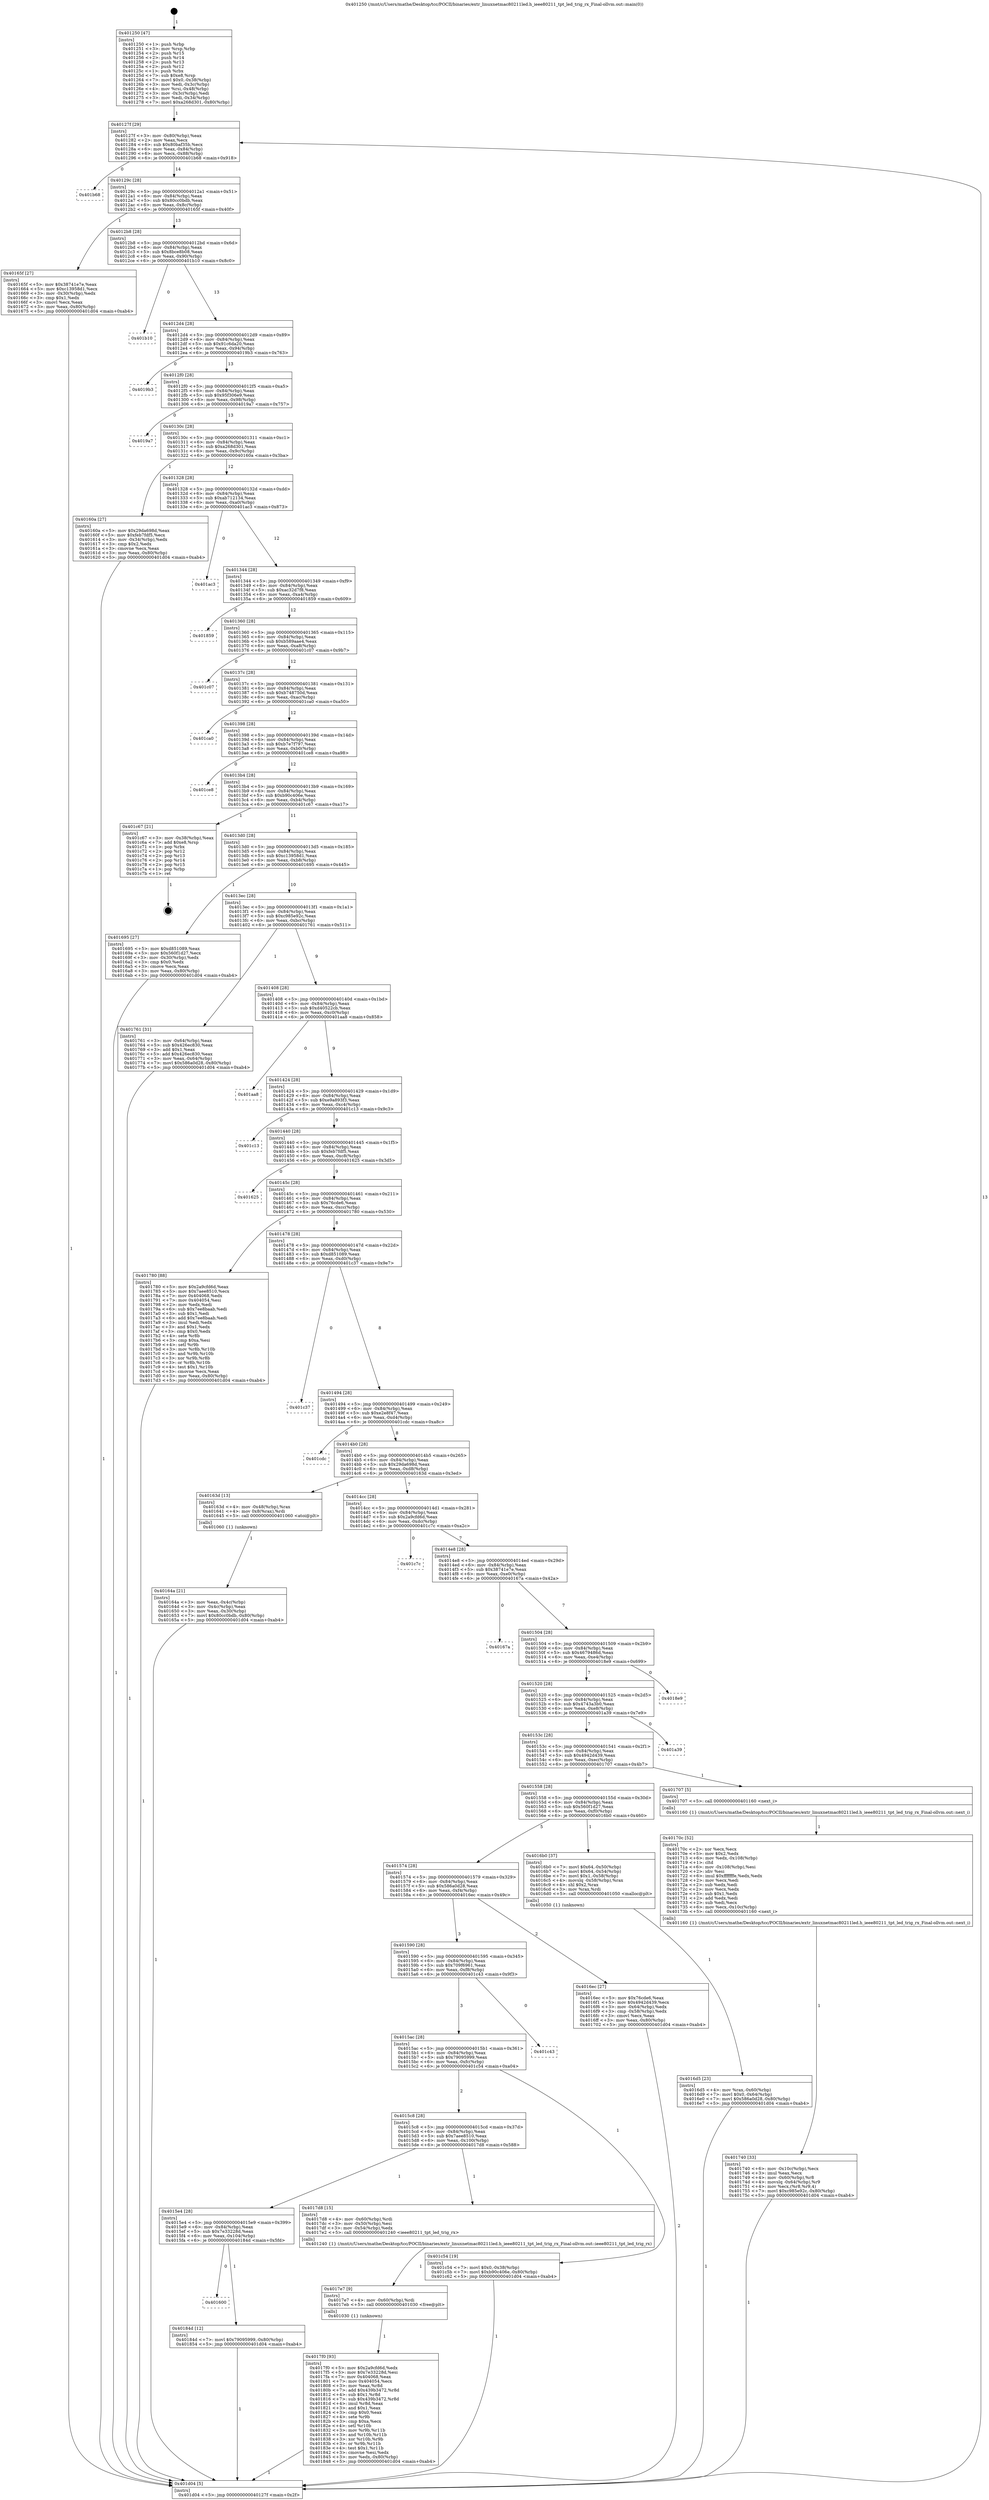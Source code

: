 digraph "0x401250" {
  label = "0x401250 (/mnt/c/Users/mathe/Desktop/tcc/POCII/binaries/extr_linuxnetmac80211led.h_ieee80211_tpt_led_trig_rx_Final-ollvm.out::main(0))"
  labelloc = "t"
  node[shape=record]

  Entry [label="",width=0.3,height=0.3,shape=circle,fillcolor=black,style=filled]
  "0x40127f" [label="{
     0x40127f [29]\l
     | [instrs]\l
     &nbsp;&nbsp;0x40127f \<+3\>: mov -0x80(%rbp),%eax\l
     &nbsp;&nbsp;0x401282 \<+2\>: mov %eax,%ecx\l
     &nbsp;&nbsp;0x401284 \<+6\>: sub $0x80baf35b,%ecx\l
     &nbsp;&nbsp;0x40128a \<+6\>: mov %eax,-0x84(%rbp)\l
     &nbsp;&nbsp;0x401290 \<+6\>: mov %ecx,-0x88(%rbp)\l
     &nbsp;&nbsp;0x401296 \<+6\>: je 0000000000401b68 \<main+0x918\>\l
  }"]
  "0x401b68" [label="{
     0x401b68\l
  }", style=dashed]
  "0x40129c" [label="{
     0x40129c [28]\l
     | [instrs]\l
     &nbsp;&nbsp;0x40129c \<+5\>: jmp 00000000004012a1 \<main+0x51\>\l
     &nbsp;&nbsp;0x4012a1 \<+6\>: mov -0x84(%rbp),%eax\l
     &nbsp;&nbsp;0x4012a7 \<+5\>: sub $0x80cc0bdb,%eax\l
     &nbsp;&nbsp;0x4012ac \<+6\>: mov %eax,-0x8c(%rbp)\l
     &nbsp;&nbsp;0x4012b2 \<+6\>: je 000000000040165f \<main+0x40f\>\l
  }"]
  Exit [label="",width=0.3,height=0.3,shape=circle,fillcolor=black,style=filled,peripheries=2]
  "0x40165f" [label="{
     0x40165f [27]\l
     | [instrs]\l
     &nbsp;&nbsp;0x40165f \<+5\>: mov $0x38741e7e,%eax\l
     &nbsp;&nbsp;0x401664 \<+5\>: mov $0xc13958d1,%ecx\l
     &nbsp;&nbsp;0x401669 \<+3\>: mov -0x30(%rbp),%edx\l
     &nbsp;&nbsp;0x40166c \<+3\>: cmp $0x1,%edx\l
     &nbsp;&nbsp;0x40166f \<+3\>: cmovl %ecx,%eax\l
     &nbsp;&nbsp;0x401672 \<+3\>: mov %eax,-0x80(%rbp)\l
     &nbsp;&nbsp;0x401675 \<+5\>: jmp 0000000000401d04 \<main+0xab4\>\l
  }"]
  "0x4012b8" [label="{
     0x4012b8 [28]\l
     | [instrs]\l
     &nbsp;&nbsp;0x4012b8 \<+5\>: jmp 00000000004012bd \<main+0x6d\>\l
     &nbsp;&nbsp;0x4012bd \<+6\>: mov -0x84(%rbp),%eax\l
     &nbsp;&nbsp;0x4012c3 \<+5\>: sub $0x8bce8b08,%eax\l
     &nbsp;&nbsp;0x4012c8 \<+6\>: mov %eax,-0x90(%rbp)\l
     &nbsp;&nbsp;0x4012ce \<+6\>: je 0000000000401b10 \<main+0x8c0\>\l
  }"]
  "0x401600" [label="{
     0x401600\l
  }", style=dashed]
  "0x401b10" [label="{
     0x401b10\l
  }", style=dashed]
  "0x4012d4" [label="{
     0x4012d4 [28]\l
     | [instrs]\l
     &nbsp;&nbsp;0x4012d4 \<+5\>: jmp 00000000004012d9 \<main+0x89\>\l
     &nbsp;&nbsp;0x4012d9 \<+6\>: mov -0x84(%rbp),%eax\l
     &nbsp;&nbsp;0x4012df \<+5\>: sub $0x91c6da20,%eax\l
     &nbsp;&nbsp;0x4012e4 \<+6\>: mov %eax,-0x94(%rbp)\l
     &nbsp;&nbsp;0x4012ea \<+6\>: je 00000000004019b3 \<main+0x763\>\l
  }"]
  "0x40184d" [label="{
     0x40184d [12]\l
     | [instrs]\l
     &nbsp;&nbsp;0x40184d \<+7\>: movl $0x79095999,-0x80(%rbp)\l
     &nbsp;&nbsp;0x401854 \<+5\>: jmp 0000000000401d04 \<main+0xab4\>\l
  }"]
  "0x4019b3" [label="{
     0x4019b3\l
  }", style=dashed]
  "0x4012f0" [label="{
     0x4012f0 [28]\l
     | [instrs]\l
     &nbsp;&nbsp;0x4012f0 \<+5\>: jmp 00000000004012f5 \<main+0xa5\>\l
     &nbsp;&nbsp;0x4012f5 \<+6\>: mov -0x84(%rbp),%eax\l
     &nbsp;&nbsp;0x4012fb \<+5\>: sub $0x95f306e9,%eax\l
     &nbsp;&nbsp;0x401300 \<+6\>: mov %eax,-0x98(%rbp)\l
     &nbsp;&nbsp;0x401306 \<+6\>: je 00000000004019a7 \<main+0x757\>\l
  }"]
  "0x4017f0" [label="{
     0x4017f0 [93]\l
     | [instrs]\l
     &nbsp;&nbsp;0x4017f0 \<+5\>: mov $0x2a9cfd6d,%edx\l
     &nbsp;&nbsp;0x4017f5 \<+5\>: mov $0x7e33228d,%esi\l
     &nbsp;&nbsp;0x4017fa \<+7\>: mov 0x404068,%eax\l
     &nbsp;&nbsp;0x401801 \<+7\>: mov 0x404054,%ecx\l
     &nbsp;&nbsp;0x401808 \<+3\>: mov %eax,%r8d\l
     &nbsp;&nbsp;0x40180b \<+7\>: add $0x439b3472,%r8d\l
     &nbsp;&nbsp;0x401812 \<+4\>: sub $0x1,%r8d\l
     &nbsp;&nbsp;0x401816 \<+7\>: sub $0x439b3472,%r8d\l
     &nbsp;&nbsp;0x40181d \<+4\>: imul %r8d,%eax\l
     &nbsp;&nbsp;0x401821 \<+3\>: and $0x1,%eax\l
     &nbsp;&nbsp;0x401824 \<+3\>: cmp $0x0,%eax\l
     &nbsp;&nbsp;0x401827 \<+4\>: sete %r9b\l
     &nbsp;&nbsp;0x40182b \<+3\>: cmp $0xa,%ecx\l
     &nbsp;&nbsp;0x40182e \<+4\>: setl %r10b\l
     &nbsp;&nbsp;0x401832 \<+3\>: mov %r9b,%r11b\l
     &nbsp;&nbsp;0x401835 \<+3\>: and %r10b,%r11b\l
     &nbsp;&nbsp;0x401838 \<+3\>: xor %r10b,%r9b\l
     &nbsp;&nbsp;0x40183b \<+3\>: or %r9b,%r11b\l
     &nbsp;&nbsp;0x40183e \<+4\>: test $0x1,%r11b\l
     &nbsp;&nbsp;0x401842 \<+3\>: cmovne %esi,%edx\l
     &nbsp;&nbsp;0x401845 \<+3\>: mov %edx,-0x80(%rbp)\l
     &nbsp;&nbsp;0x401848 \<+5\>: jmp 0000000000401d04 \<main+0xab4\>\l
  }"]
  "0x4019a7" [label="{
     0x4019a7\l
  }", style=dashed]
  "0x40130c" [label="{
     0x40130c [28]\l
     | [instrs]\l
     &nbsp;&nbsp;0x40130c \<+5\>: jmp 0000000000401311 \<main+0xc1\>\l
     &nbsp;&nbsp;0x401311 \<+6\>: mov -0x84(%rbp),%eax\l
     &nbsp;&nbsp;0x401317 \<+5\>: sub $0xa268d301,%eax\l
     &nbsp;&nbsp;0x40131c \<+6\>: mov %eax,-0x9c(%rbp)\l
     &nbsp;&nbsp;0x401322 \<+6\>: je 000000000040160a \<main+0x3ba\>\l
  }"]
  "0x4017e7" [label="{
     0x4017e7 [9]\l
     | [instrs]\l
     &nbsp;&nbsp;0x4017e7 \<+4\>: mov -0x60(%rbp),%rdi\l
     &nbsp;&nbsp;0x4017eb \<+5\>: call 0000000000401030 \<free@plt\>\l
     | [calls]\l
     &nbsp;&nbsp;0x401030 \{1\} (unknown)\l
  }"]
  "0x40160a" [label="{
     0x40160a [27]\l
     | [instrs]\l
     &nbsp;&nbsp;0x40160a \<+5\>: mov $0x29da698d,%eax\l
     &nbsp;&nbsp;0x40160f \<+5\>: mov $0xfeb7fdf5,%ecx\l
     &nbsp;&nbsp;0x401614 \<+3\>: mov -0x34(%rbp),%edx\l
     &nbsp;&nbsp;0x401617 \<+3\>: cmp $0x2,%edx\l
     &nbsp;&nbsp;0x40161a \<+3\>: cmovne %ecx,%eax\l
     &nbsp;&nbsp;0x40161d \<+3\>: mov %eax,-0x80(%rbp)\l
     &nbsp;&nbsp;0x401620 \<+5\>: jmp 0000000000401d04 \<main+0xab4\>\l
  }"]
  "0x401328" [label="{
     0x401328 [28]\l
     | [instrs]\l
     &nbsp;&nbsp;0x401328 \<+5\>: jmp 000000000040132d \<main+0xdd\>\l
     &nbsp;&nbsp;0x40132d \<+6\>: mov -0x84(%rbp),%eax\l
     &nbsp;&nbsp;0x401333 \<+5\>: sub $0xab712134,%eax\l
     &nbsp;&nbsp;0x401338 \<+6\>: mov %eax,-0xa0(%rbp)\l
     &nbsp;&nbsp;0x40133e \<+6\>: je 0000000000401ac3 \<main+0x873\>\l
  }"]
  "0x401d04" [label="{
     0x401d04 [5]\l
     | [instrs]\l
     &nbsp;&nbsp;0x401d04 \<+5\>: jmp 000000000040127f \<main+0x2f\>\l
  }"]
  "0x401250" [label="{
     0x401250 [47]\l
     | [instrs]\l
     &nbsp;&nbsp;0x401250 \<+1\>: push %rbp\l
     &nbsp;&nbsp;0x401251 \<+3\>: mov %rsp,%rbp\l
     &nbsp;&nbsp;0x401254 \<+2\>: push %r15\l
     &nbsp;&nbsp;0x401256 \<+2\>: push %r14\l
     &nbsp;&nbsp;0x401258 \<+2\>: push %r13\l
     &nbsp;&nbsp;0x40125a \<+2\>: push %r12\l
     &nbsp;&nbsp;0x40125c \<+1\>: push %rbx\l
     &nbsp;&nbsp;0x40125d \<+7\>: sub $0xe8,%rsp\l
     &nbsp;&nbsp;0x401264 \<+7\>: movl $0x0,-0x38(%rbp)\l
     &nbsp;&nbsp;0x40126b \<+3\>: mov %edi,-0x3c(%rbp)\l
     &nbsp;&nbsp;0x40126e \<+4\>: mov %rsi,-0x48(%rbp)\l
     &nbsp;&nbsp;0x401272 \<+3\>: mov -0x3c(%rbp),%edi\l
     &nbsp;&nbsp;0x401275 \<+3\>: mov %edi,-0x34(%rbp)\l
     &nbsp;&nbsp;0x401278 \<+7\>: movl $0xa268d301,-0x80(%rbp)\l
  }"]
  "0x4015e4" [label="{
     0x4015e4 [28]\l
     | [instrs]\l
     &nbsp;&nbsp;0x4015e4 \<+5\>: jmp 00000000004015e9 \<main+0x399\>\l
     &nbsp;&nbsp;0x4015e9 \<+6\>: mov -0x84(%rbp),%eax\l
     &nbsp;&nbsp;0x4015ef \<+5\>: sub $0x7e33228d,%eax\l
     &nbsp;&nbsp;0x4015f4 \<+6\>: mov %eax,-0x104(%rbp)\l
     &nbsp;&nbsp;0x4015fa \<+6\>: je 000000000040184d \<main+0x5fd\>\l
  }"]
  "0x401ac3" [label="{
     0x401ac3\l
  }", style=dashed]
  "0x401344" [label="{
     0x401344 [28]\l
     | [instrs]\l
     &nbsp;&nbsp;0x401344 \<+5\>: jmp 0000000000401349 \<main+0xf9\>\l
     &nbsp;&nbsp;0x401349 \<+6\>: mov -0x84(%rbp),%eax\l
     &nbsp;&nbsp;0x40134f \<+5\>: sub $0xac32d7f8,%eax\l
     &nbsp;&nbsp;0x401354 \<+6\>: mov %eax,-0xa4(%rbp)\l
     &nbsp;&nbsp;0x40135a \<+6\>: je 0000000000401859 \<main+0x609\>\l
  }"]
  "0x4017d8" [label="{
     0x4017d8 [15]\l
     | [instrs]\l
     &nbsp;&nbsp;0x4017d8 \<+4\>: mov -0x60(%rbp),%rdi\l
     &nbsp;&nbsp;0x4017dc \<+3\>: mov -0x50(%rbp),%esi\l
     &nbsp;&nbsp;0x4017df \<+3\>: mov -0x54(%rbp),%edx\l
     &nbsp;&nbsp;0x4017e2 \<+5\>: call 0000000000401240 \<ieee80211_tpt_led_trig_rx\>\l
     | [calls]\l
     &nbsp;&nbsp;0x401240 \{1\} (/mnt/c/Users/mathe/Desktop/tcc/POCII/binaries/extr_linuxnetmac80211led.h_ieee80211_tpt_led_trig_rx_Final-ollvm.out::ieee80211_tpt_led_trig_rx)\l
  }"]
  "0x401859" [label="{
     0x401859\l
  }", style=dashed]
  "0x401360" [label="{
     0x401360 [28]\l
     | [instrs]\l
     &nbsp;&nbsp;0x401360 \<+5\>: jmp 0000000000401365 \<main+0x115\>\l
     &nbsp;&nbsp;0x401365 \<+6\>: mov -0x84(%rbp),%eax\l
     &nbsp;&nbsp;0x40136b \<+5\>: sub $0xb589aae4,%eax\l
     &nbsp;&nbsp;0x401370 \<+6\>: mov %eax,-0xa8(%rbp)\l
     &nbsp;&nbsp;0x401376 \<+6\>: je 0000000000401c07 \<main+0x9b7\>\l
  }"]
  "0x4015c8" [label="{
     0x4015c8 [28]\l
     | [instrs]\l
     &nbsp;&nbsp;0x4015c8 \<+5\>: jmp 00000000004015cd \<main+0x37d\>\l
     &nbsp;&nbsp;0x4015cd \<+6\>: mov -0x84(%rbp),%eax\l
     &nbsp;&nbsp;0x4015d3 \<+5\>: sub $0x7aee8510,%eax\l
     &nbsp;&nbsp;0x4015d8 \<+6\>: mov %eax,-0x100(%rbp)\l
     &nbsp;&nbsp;0x4015de \<+6\>: je 00000000004017d8 \<main+0x588\>\l
  }"]
  "0x401c07" [label="{
     0x401c07\l
  }", style=dashed]
  "0x40137c" [label="{
     0x40137c [28]\l
     | [instrs]\l
     &nbsp;&nbsp;0x40137c \<+5\>: jmp 0000000000401381 \<main+0x131\>\l
     &nbsp;&nbsp;0x401381 \<+6\>: mov -0x84(%rbp),%eax\l
     &nbsp;&nbsp;0x401387 \<+5\>: sub $0xb748750d,%eax\l
     &nbsp;&nbsp;0x40138c \<+6\>: mov %eax,-0xac(%rbp)\l
     &nbsp;&nbsp;0x401392 \<+6\>: je 0000000000401ca0 \<main+0xa50\>\l
  }"]
  "0x401c54" [label="{
     0x401c54 [19]\l
     | [instrs]\l
     &nbsp;&nbsp;0x401c54 \<+7\>: movl $0x0,-0x38(%rbp)\l
     &nbsp;&nbsp;0x401c5b \<+7\>: movl $0xb90c406e,-0x80(%rbp)\l
     &nbsp;&nbsp;0x401c62 \<+5\>: jmp 0000000000401d04 \<main+0xab4\>\l
  }"]
  "0x401ca0" [label="{
     0x401ca0\l
  }", style=dashed]
  "0x401398" [label="{
     0x401398 [28]\l
     | [instrs]\l
     &nbsp;&nbsp;0x401398 \<+5\>: jmp 000000000040139d \<main+0x14d\>\l
     &nbsp;&nbsp;0x40139d \<+6\>: mov -0x84(%rbp),%eax\l
     &nbsp;&nbsp;0x4013a3 \<+5\>: sub $0xb7e7f797,%eax\l
     &nbsp;&nbsp;0x4013a8 \<+6\>: mov %eax,-0xb0(%rbp)\l
     &nbsp;&nbsp;0x4013ae \<+6\>: je 0000000000401ce8 \<main+0xa98\>\l
  }"]
  "0x4015ac" [label="{
     0x4015ac [28]\l
     | [instrs]\l
     &nbsp;&nbsp;0x4015ac \<+5\>: jmp 00000000004015b1 \<main+0x361\>\l
     &nbsp;&nbsp;0x4015b1 \<+6\>: mov -0x84(%rbp),%eax\l
     &nbsp;&nbsp;0x4015b7 \<+5\>: sub $0x79095999,%eax\l
     &nbsp;&nbsp;0x4015bc \<+6\>: mov %eax,-0xfc(%rbp)\l
     &nbsp;&nbsp;0x4015c2 \<+6\>: je 0000000000401c54 \<main+0xa04\>\l
  }"]
  "0x401ce8" [label="{
     0x401ce8\l
  }", style=dashed]
  "0x4013b4" [label="{
     0x4013b4 [28]\l
     | [instrs]\l
     &nbsp;&nbsp;0x4013b4 \<+5\>: jmp 00000000004013b9 \<main+0x169\>\l
     &nbsp;&nbsp;0x4013b9 \<+6\>: mov -0x84(%rbp),%eax\l
     &nbsp;&nbsp;0x4013bf \<+5\>: sub $0xb90c406e,%eax\l
     &nbsp;&nbsp;0x4013c4 \<+6\>: mov %eax,-0xb4(%rbp)\l
     &nbsp;&nbsp;0x4013ca \<+6\>: je 0000000000401c67 \<main+0xa17\>\l
  }"]
  "0x401c43" [label="{
     0x401c43\l
  }", style=dashed]
  "0x401c67" [label="{
     0x401c67 [21]\l
     | [instrs]\l
     &nbsp;&nbsp;0x401c67 \<+3\>: mov -0x38(%rbp),%eax\l
     &nbsp;&nbsp;0x401c6a \<+7\>: add $0xe8,%rsp\l
     &nbsp;&nbsp;0x401c71 \<+1\>: pop %rbx\l
     &nbsp;&nbsp;0x401c72 \<+2\>: pop %r12\l
     &nbsp;&nbsp;0x401c74 \<+2\>: pop %r13\l
     &nbsp;&nbsp;0x401c76 \<+2\>: pop %r14\l
     &nbsp;&nbsp;0x401c78 \<+2\>: pop %r15\l
     &nbsp;&nbsp;0x401c7a \<+1\>: pop %rbp\l
     &nbsp;&nbsp;0x401c7b \<+1\>: ret\l
  }"]
  "0x4013d0" [label="{
     0x4013d0 [28]\l
     | [instrs]\l
     &nbsp;&nbsp;0x4013d0 \<+5\>: jmp 00000000004013d5 \<main+0x185\>\l
     &nbsp;&nbsp;0x4013d5 \<+6\>: mov -0x84(%rbp),%eax\l
     &nbsp;&nbsp;0x4013db \<+5\>: sub $0xc13958d1,%eax\l
     &nbsp;&nbsp;0x4013e0 \<+6\>: mov %eax,-0xb8(%rbp)\l
     &nbsp;&nbsp;0x4013e6 \<+6\>: je 0000000000401695 \<main+0x445\>\l
  }"]
  "0x401740" [label="{
     0x401740 [33]\l
     | [instrs]\l
     &nbsp;&nbsp;0x401740 \<+6\>: mov -0x10c(%rbp),%ecx\l
     &nbsp;&nbsp;0x401746 \<+3\>: imul %eax,%ecx\l
     &nbsp;&nbsp;0x401749 \<+4\>: mov -0x60(%rbp),%r8\l
     &nbsp;&nbsp;0x40174d \<+4\>: movslq -0x64(%rbp),%r9\l
     &nbsp;&nbsp;0x401751 \<+4\>: mov %ecx,(%r8,%r9,4)\l
     &nbsp;&nbsp;0x401755 \<+7\>: movl $0xc985e92c,-0x80(%rbp)\l
     &nbsp;&nbsp;0x40175c \<+5\>: jmp 0000000000401d04 \<main+0xab4\>\l
  }"]
  "0x401695" [label="{
     0x401695 [27]\l
     | [instrs]\l
     &nbsp;&nbsp;0x401695 \<+5\>: mov $0xd851089,%eax\l
     &nbsp;&nbsp;0x40169a \<+5\>: mov $0x560f1d27,%ecx\l
     &nbsp;&nbsp;0x40169f \<+3\>: mov -0x30(%rbp),%edx\l
     &nbsp;&nbsp;0x4016a2 \<+3\>: cmp $0x0,%edx\l
     &nbsp;&nbsp;0x4016a5 \<+3\>: cmove %ecx,%eax\l
     &nbsp;&nbsp;0x4016a8 \<+3\>: mov %eax,-0x80(%rbp)\l
     &nbsp;&nbsp;0x4016ab \<+5\>: jmp 0000000000401d04 \<main+0xab4\>\l
  }"]
  "0x4013ec" [label="{
     0x4013ec [28]\l
     | [instrs]\l
     &nbsp;&nbsp;0x4013ec \<+5\>: jmp 00000000004013f1 \<main+0x1a1\>\l
     &nbsp;&nbsp;0x4013f1 \<+6\>: mov -0x84(%rbp),%eax\l
     &nbsp;&nbsp;0x4013f7 \<+5\>: sub $0xc985e92c,%eax\l
     &nbsp;&nbsp;0x4013fc \<+6\>: mov %eax,-0xbc(%rbp)\l
     &nbsp;&nbsp;0x401402 \<+6\>: je 0000000000401761 \<main+0x511\>\l
  }"]
  "0x40170c" [label="{
     0x40170c [52]\l
     | [instrs]\l
     &nbsp;&nbsp;0x40170c \<+2\>: xor %ecx,%ecx\l
     &nbsp;&nbsp;0x40170e \<+5\>: mov $0x2,%edx\l
     &nbsp;&nbsp;0x401713 \<+6\>: mov %edx,-0x108(%rbp)\l
     &nbsp;&nbsp;0x401719 \<+1\>: cltd\l
     &nbsp;&nbsp;0x40171a \<+6\>: mov -0x108(%rbp),%esi\l
     &nbsp;&nbsp;0x401720 \<+2\>: idiv %esi\l
     &nbsp;&nbsp;0x401722 \<+6\>: imul $0xfffffffe,%edx,%edx\l
     &nbsp;&nbsp;0x401728 \<+2\>: mov %ecx,%edi\l
     &nbsp;&nbsp;0x40172a \<+2\>: sub %edx,%edi\l
     &nbsp;&nbsp;0x40172c \<+2\>: mov %ecx,%edx\l
     &nbsp;&nbsp;0x40172e \<+3\>: sub $0x1,%edx\l
     &nbsp;&nbsp;0x401731 \<+2\>: add %edx,%edi\l
     &nbsp;&nbsp;0x401733 \<+2\>: sub %edi,%ecx\l
     &nbsp;&nbsp;0x401735 \<+6\>: mov %ecx,-0x10c(%rbp)\l
     &nbsp;&nbsp;0x40173b \<+5\>: call 0000000000401160 \<next_i\>\l
     | [calls]\l
     &nbsp;&nbsp;0x401160 \{1\} (/mnt/c/Users/mathe/Desktop/tcc/POCII/binaries/extr_linuxnetmac80211led.h_ieee80211_tpt_led_trig_rx_Final-ollvm.out::next_i)\l
  }"]
  "0x401761" [label="{
     0x401761 [31]\l
     | [instrs]\l
     &nbsp;&nbsp;0x401761 \<+3\>: mov -0x64(%rbp),%eax\l
     &nbsp;&nbsp;0x401764 \<+5\>: sub $0x426ec830,%eax\l
     &nbsp;&nbsp;0x401769 \<+3\>: add $0x1,%eax\l
     &nbsp;&nbsp;0x40176c \<+5\>: add $0x426ec830,%eax\l
     &nbsp;&nbsp;0x401771 \<+3\>: mov %eax,-0x64(%rbp)\l
     &nbsp;&nbsp;0x401774 \<+7\>: movl $0x586a0d28,-0x80(%rbp)\l
     &nbsp;&nbsp;0x40177b \<+5\>: jmp 0000000000401d04 \<main+0xab4\>\l
  }"]
  "0x401408" [label="{
     0x401408 [28]\l
     | [instrs]\l
     &nbsp;&nbsp;0x401408 \<+5\>: jmp 000000000040140d \<main+0x1bd\>\l
     &nbsp;&nbsp;0x40140d \<+6\>: mov -0x84(%rbp),%eax\l
     &nbsp;&nbsp;0x401413 \<+5\>: sub $0xd40522cb,%eax\l
     &nbsp;&nbsp;0x401418 \<+6\>: mov %eax,-0xc0(%rbp)\l
     &nbsp;&nbsp;0x40141e \<+6\>: je 0000000000401aa8 \<main+0x858\>\l
  }"]
  "0x401590" [label="{
     0x401590 [28]\l
     | [instrs]\l
     &nbsp;&nbsp;0x401590 \<+5\>: jmp 0000000000401595 \<main+0x345\>\l
     &nbsp;&nbsp;0x401595 \<+6\>: mov -0x84(%rbp),%eax\l
     &nbsp;&nbsp;0x40159b \<+5\>: sub $0x709f6961,%eax\l
     &nbsp;&nbsp;0x4015a0 \<+6\>: mov %eax,-0xf8(%rbp)\l
     &nbsp;&nbsp;0x4015a6 \<+6\>: je 0000000000401c43 \<main+0x9f3\>\l
  }"]
  "0x401aa8" [label="{
     0x401aa8\l
  }", style=dashed]
  "0x401424" [label="{
     0x401424 [28]\l
     | [instrs]\l
     &nbsp;&nbsp;0x401424 \<+5\>: jmp 0000000000401429 \<main+0x1d9\>\l
     &nbsp;&nbsp;0x401429 \<+6\>: mov -0x84(%rbp),%eax\l
     &nbsp;&nbsp;0x40142f \<+5\>: sub $0xe9a893f3,%eax\l
     &nbsp;&nbsp;0x401434 \<+6\>: mov %eax,-0xc4(%rbp)\l
     &nbsp;&nbsp;0x40143a \<+6\>: je 0000000000401c13 \<main+0x9c3\>\l
  }"]
  "0x4016ec" [label="{
     0x4016ec [27]\l
     | [instrs]\l
     &nbsp;&nbsp;0x4016ec \<+5\>: mov $0x76cde6,%eax\l
     &nbsp;&nbsp;0x4016f1 \<+5\>: mov $0x4942d439,%ecx\l
     &nbsp;&nbsp;0x4016f6 \<+3\>: mov -0x64(%rbp),%edx\l
     &nbsp;&nbsp;0x4016f9 \<+3\>: cmp -0x58(%rbp),%edx\l
     &nbsp;&nbsp;0x4016fc \<+3\>: cmovl %ecx,%eax\l
     &nbsp;&nbsp;0x4016ff \<+3\>: mov %eax,-0x80(%rbp)\l
     &nbsp;&nbsp;0x401702 \<+5\>: jmp 0000000000401d04 \<main+0xab4\>\l
  }"]
  "0x401c13" [label="{
     0x401c13\l
  }", style=dashed]
  "0x401440" [label="{
     0x401440 [28]\l
     | [instrs]\l
     &nbsp;&nbsp;0x401440 \<+5\>: jmp 0000000000401445 \<main+0x1f5\>\l
     &nbsp;&nbsp;0x401445 \<+6\>: mov -0x84(%rbp),%eax\l
     &nbsp;&nbsp;0x40144b \<+5\>: sub $0xfeb7fdf5,%eax\l
     &nbsp;&nbsp;0x401450 \<+6\>: mov %eax,-0xc8(%rbp)\l
     &nbsp;&nbsp;0x401456 \<+6\>: je 0000000000401625 \<main+0x3d5\>\l
  }"]
  "0x4016d5" [label="{
     0x4016d5 [23]\l
     | [instrs]\l
     &nbsp;&nbsp;0x4016d5 \<+4\>: mov %rax,-0x60(%rbp)\l
     &nbsp;&nbsp;0x4016d9 \<+7\>: movl $0x0,-0x64(%rbp)\l
     &nbsp;&nbsp;0x4016e0 \<+7\>: movl $0x586a0d28,-0x80(%rbp)\l
     &nbsp;&nbsp;0x4016e7 \<+5\>: jmp 0000000000401d04 \<main+0xab4\>\l
  }"]
  "0x401625" [label="{
     0x401625\l
  }", style=dashed]
  "0x40145c" [label="{
     0x40145c [28]\l
     | [instrs]\l
     &nbsp;&nbsp;0x40145c \<+5\>: jmp 0000000000401461 \<main+0x211\>\l
     &nbsp;&nbsp;0x401461 \<+6\>: mov -0x84(%rbp),%eax\l
     &nbsp;&nbsp;0x401467 \<+5\>: sub $0x76cde6,%eax\l
     &nbsp;&nbsp;0x40146c \<+6\>: mov %eax,-0xcc(%rbp)\l
     &nbsp;&nbsp;0x401472 \<+6\>: je 0000000000401780 \<main+0x530\>\l
  }"]
  "0x401574" [label="{
     0x401574 [28]\l
     | [instrs]\l
     &nbsp;&nbsp;0x401574 \<+5\>: jmp 0000000000401579 \<main+0x329\>\l
     &nbsp;&nbsp;0x401579 \<+6\>: mov -0x84(%rbp),%eax\l
     &nbsp;&nbsp;0x40157f \<+5\>: sub $0x586a0d28,%eax\l
     &nbsp;&nbsp;0x401584 \<+6\>: mov %eax,-0xf4(%rbp)\l
     &nbsp;&nbsp;0x40158a \<+6\>: je 00000000004016ec \<main+0x49c\>\l
  }"]
  "0x401780" [label="{
     0x401780 [88]\l
     | [instrs]\l
     &nbsp;&nbsp;0x401780 \<+5\>: mov $0x2a9cfd6d,%eax\l
     &nbsp;&nbsp;0x401785 \<+5\>: mov $0x7aee8510,%ecx\l
     &nbsp;&nbsp;0x40178a \<+7\>: mov 0x404068,%edx\l
     &nbsp;&nbsp;0x401791 \<+7\>: mov 0x404054,%esi\l
     &nbsp;&nbsp;0x401798 \<+2\>: mov %edx,%edi\l
     &nbsp;&nbsp;0x40179a \<+6\>: sub $0x7ee8baab,%edi\l
     &nbsp;&nbsp;0x4017a0 \<+3\>: sub $0x1,%edi\l
     &nbsp;&nbsp;0x4017a3 \<+6\>: add $0x7ee8baab,%edi\l
     &nbsp;&nbsp;0x4017a9 \<+3\>: imul %edi,%edx\l
     &nbsp;&nbsp;0x4017ac \<+3\>: and $0x1,%edx\l
     &nbsp;&nbsp;0x4017af \<+3\>: cmp $0x0,%edx\l
     &nbsp;&nbsp;0x4017b2 \<+4\>: sete %r8b\l
     &nbsp;&nbsp;0x4017b6 \<+3\>: cmp $0xa,%esi\l
     &nbsp;&nbsp;0x4017b9 \<+4\>: setl %r9b\l
     &nbsp;&nbsp;0x4017bd \<+3\>: mov %r8b,%r10b\l
     &nbsp;&nbsp;0x4017c0 \<+3\>: and %r9b,%r10b\l
     &nbsp;&nbsp;0x4017c3 \<+3\>: xor %r9b,%r8b\l
     &nbsp;&nbsp;0x4017c6 \<+3\>: or %r8b,%r10b\l
     &nbsp;&nbsp;0x4017c9 \<+4\>: test $0x1,%r10b\l
     &nbsp;&nbsp;0x4017cd \<+3\>: cmovne %ecx,%eax\l
     &nbsp;&nbsp;0x4017d0 \<+3\>: mov %eax,-0x80(%rbp)\l
     &nbsp;&nbsp;0x4017d3 \<+5\>: jmp 0000000000401d04 \<main+0xab4\>\l
  }"]
  "0x401478" [label="{
     0x401478 [28]\l
     | [instrs]\l
     &nbsp;&nbsp;0x401478 \<+5\>: jmp 000000000040147d \<main+0x22d\>\l
     &nbsp;&nbsp;0x40147d \<+6\>: mov -0x84(%rbp),%eax\l
     &nbsp;&nbsp;0x401483 \<+5\>: sub $0xd851089,%eax\l
     &nbsp;&nbsp;0x401488 \<+6\>: mov %eax,-0xd0(%rbp)\l
     &nbsp;&nbsp;0x40148e \<+6\>: je 0000000000401c37 \<main+0x9e7\>\l
  }"]
  "0x4016b0" [label="{
     0x4016b0 [37]\l
     | [instrs]\l
     &nbsp;&nbsp;0x4016b0 \<+7\>: movl $0x64,-0x50(%rbp)\l
     &nbsp;&nbsp;0x4016b7 \<+7\>: movl $0x64,-0x54(%rbp)\l
     &nbsp;&nbsp;0x4016be \<+7\>: movl $0x1,-0x58(%rbp)\l
     &nbsp;&nbsp;0x4016c5 \<+4\>: movslq -0x58(%rbp),%rax\l
     &nbsp;&nbsp;0x4016c9 \<+4\>: shl $0x2,%rax\l
     &nbsp;&nbsp;0x4016cd \<+3\>: mov %rax,%rdi\l
     &nbsp;&nbsp;0x4016d0 \<+5\>: call 0000000000401050 \<malloc@plt\>\l
     | [calls]\l
     &nbsp;&nbsp;0x401050 \{1\} (unknown)\l
  }"]
  "0x401c37" [label="{
     0x401c37\l
  }", style=dashed]
  "0x401494" [label="{
     0x401494 [28]\l
     | [instrs]\l
     &nbsp;&nbsp;0x401494 \<+5\>: jmp 0000000000401499 \<main+0x249\>\l
     &nbsp;&nbsp;0x401499 \<+6\>: mov -0x84(%rbp),%eax\l
     &nbsp;&nbsp;0x40149f \<+5\>: sub $0xe2e8f47,%eax\l
     &nbsp;&nbsp;0x4014a4 \<+6\>: mov %eax,-0xd4(%rbp)\l
     &nbsp;&nbsp;0x4014aa \<+6\>: je 0000000000401cdc \<main+0xa8c\>\l
  }"]
  "0x401558" [label="{
     0x401558 [28]\l
     | [instrs]\l
     &nbsp;&nbsp;0x401558 \<+5\>: jmp 000000000040155d \<main+0x30d\>\l
     &nbsp;&nbsp;0x40155d \<+6\>: mov -0x84(%rbp),%eax\l
     &nbsp;&nbsp;0x401563 \<+5\>: sub $0x560f1d27,%eax\l
     &nbsp;&nbsp;0x401568 \<+6\>: mov %eax,-0xf0(%rbp)\l
     &nbsp;&nbsp;0x40156e \<+6\>: je 00000000004016b0 \<main+0x460\>\l
  }"]
  "0x401cdc" [label="{
     0x401cdc\l
  }", style=dashed]
  "0x4014b0" [label="{
     0x4014b0 [28]\l
     | [instrs]\l
     &nbsp;&nbsp;0x4014b0 \<+5\>: jmp 00000000004014b5 \<main+0x265\>\l
     &nbsp;&nbsp;0x4014b5 \<+6\>: mov -0x84(%rbp),%eax\l
     &nbsp;&nbsp;0x4014bb \<+5\>: sub $0x29da698d,%eax\l
     &nbsp;&nbsp;0x4014c0 \<+6\>: mov %eax,-0xd8(%rbp)\l
     &nbsp;&nbsp;0x4014c6 \<+6\>: je 000000000040163d \<main+0x3ed\>\l
  }"]
  "0x401707" [label="{
     0x401707 [5]\l
     | [instrs]\l
     &nbsp;&nbsp;0x401707 \<+5\>: call 0000000000401160 \<next_i\>\l
     | [calls]\l
     &nbsp;&nbsp;0x401160 \{1\} (/mnt/c/Users/mathe/Desktop/tcc/POCII/binaries/extr_linuxnetmac80211led.h_ieee80211_tpt_led_trig_rx_Final-ollvm.out::next_i)\l
  }"]
  "0x40163d" [label="{
     0x40163d [13]\l
     | [instrs]\l
     &nbsp;&nbsp;0x40163d \<+4\>: mov -0x48(%rbp),%rax\l
     &nbsp;&nbsp;0x401641 \<+4\>: mov 0x8(%rax),%rdi\l
     &nbsp;&nbsp;0x401645 \<+5\>: call 0000000000401060 \<atoi@plt\>\l
     | [calls]\l
     &nbsp;&nbsp;0x401060 \{1\} (unknown)\l
  }"]
  "0x4014cc" [label="{
     0x4014cc [28]\l
     | [instrs]\l
     &nbsp;&nbsp;0x4014cc \<+5\>: jmp 00000000004014d1 \<main+0x281\>\l
     &nbsp;&nbsp;0x4014d1 \<+6\>: mov -0x84(%rbp),%eax\l
     &nbsp;&nbsp;0x4014d7 \<+5\>: sub $0x2a9cfd6d,%eax\l
     &nbsp;&nbsp;0x4014dc \<+6\>: mov %eax,-0xdc(%rbp)\l
     &nbsp;&nbsp;0x4014e2 \<+6\>: je 0000000000401c7c \<main+0xa2c\>\l
  }"]
  "0x40164a" [label="{
     0x40164a [21]\l
     | [instrs]\l
     &nbsp;&nbsp;0x40164a \<+3\>: mov %eax,-0x4c(%rbp)\l
     &nbsp;&nbsp;0x40164d \<+3\>: mov -0x4c(%rbp),%eax\l
     &nbsp;&nbsp;0x401650 \<+3\>: mov %eax,-0x30(%rbp)\l
     &nbsp;&nbsp;0x401653 \<+7\>: movl $0x80cc0bdb,-0x80(%rbp)\l
     &nbsp;&nbsp;0x40165a \<+5\>: jmp 0000000000401d04 \<main+0xab4\>\l
  }"]
  "0x40153c" [label="{
     0x40153c [28]\l
     | [instrs]\l
     &nbsp;&nbsp;0x40153c \<+5\>: jmp 0000000000401541 \<main+0x2f1\>\l
     &nbsp;&nbsp;0x401541 \<+6\>: mov -0x84(%rbp),%eax\l
     &nbsp;&nbsp;0x401547 \<+5\>: sub $0x4942d439,%eax\l
     &nbsp;&nbsp;0x40154c \<+6\>: mov %eax,-0xec(%rbp)\l
     &nbsp;&nbsp;0x401552 \<+6\>: je 0000000000401707 \<main+0x4b7\>\l
  }"]
  "0x401c7c" [label="{
     0x401c7c\l
  }", style=dashed]
  "0x4014e8" [label="{
     0x4014e8 [28]\l
     | [instrs]\l
     &nbsp;&nbsp;0x4014e8 \<+5\>: jmp 00000000004014ed \<main+0x29d\>\l
     &nbsp;&nbsp;0x4014ed \<+6\>: mov -0x84(%rbp),%eax\l
     &nbsp;&nbsp;0x4014f3 \<+5\>: sub $0x38741e7e,%eax\l
     &nbsp;&nbsp;0x4014f8 \<+6\>: mov %eax,-0xe0(%rbp)\l
     &nbsp;&nbsp;0x4014fe \<+6\>: je 000000000040167a \<main+0x42a\>\l
  }"]
  "0x401a39" [label="{
     0x401a39\l
  }", style=dashed]
  "0x40167a" [label="{
     0x40167a\l
  }", style=dashed]
  "0x401504" [label="{
     0x401504 [28]\l
     | [instrs]\l
     &nbsp;&nbsp;0x401504 \<+5\>: jmp 0000000000401509 \<main+0x2b9\>\l
     &nbsp;&nbsp;0x401509 \<+6\>: mov -0x84(%rbp),%eax\l
     &nbsp;&nbsp;0x40150f \<+5\>: sub $0x4679486d,%eax\l
     &nbsp;&nbsp;0x401514 \<+6\>: mov %eax,-0xe4(%rbp)\l
     &nbsp;&nbsp;0x40151a \<+6\>: je 00000000004018e9 \<main+0x699\>\l
  }"]
  "0x401520" [label="{
     0x401520 [28]\l
     | [instrs]\l
     &nbsp;&nbsp;0x401520 \<+5\>: jmp 0000000000401525 \<main+0x2d5\>\l
     &nbsp;&nbsp;0x401525 \<+6\>: mov -0x84(%rbp),%eax\l
     &nbsp;&nbsp;0x40152b \<+5\>: sub $0x4743a3b0,%eax\l
     &nbsp;&nbsp;0x401530 \<+6\>: mov %eax,-0xe8(%rbp)\l
     &nbsp;&nbsp;0x401536 \<+6\>: je 0000000000401a39 \<main+0x7e9\>\l
  }"]
  "0x4018e9" [label="{
     0x4018e9\l
  }", style=dashed]
  Entry -> "0x401250" [label=" 1"]
  "0x40127f" -> "0x401b68" [label=" 0"]
  "0x40127f" -> "0x40129c" [label=" 14"]
  "0x401c67" -> Exit [label=" 1"]
  "0x40129c" -> "0x40165f" [label=" 1"]
  "0x40129c" -> "0x4012b8" [label=" 13"]
  "0x401c54" -> "0x401d04" [label=" 1"]
  "0x4012b8" -> "0x401b10" [label=" 0"]
  "0x4012b8" -> "0x4012d4" [label=" 13"]
  "0x40184d" -> "0x401d04" [label=" 1"]
  "0x4012d4" -> "0x4019b3" [label=" 0"]
  "0x4012d4" -> "0x4012f0" [label=" 13"]
  "0x4015e4" -> "0x401600" [label=" 0"]
  "0x4012f0" -> "0x4019a7" [label=" 0"]
  "0x4012f0" -> "0x40130c" [label=" 13"]
  "0x4015e4" -> "0x40184d" [label=" 1"]
  "0x40130c" -> "0x40160a" [label=" 1"]
  "0x40130c" -> "0x401328" [label=" 12"]
  "0x40160a" -> "0x401d04" [label=" 1"]
  "0x401250" -> "0x40127f" [label=" 1"]
  "0x401d04" -> "0x40127f" [label=" 13"]
  "0x4017f0" -> "0x401d04" [label=" 1"]
  "0x401328" -> "0x401ac3" [label=" 0"]
  "0x401328" -> "0x401344" [label=" 12"]
  "0x4017e7" -> "0x4017f0" [label=" 1"]
  "0x401344" -> "0x401859" [label=" 0"]
  "0x401344" -> "0x401360" [label=" 12"]
  "0x4017d8" -> "0x4017e7" [label=" 1"]
  "0x401360" -> "0x401c07" [label=" 0"]
  "0x401360" -> "0x40137c" [label=" 12"]
  "0x4015c8" -> "0x4017d8" [label=" 1"]
  "0x40137c" -> "0x401ca0" [label=" 0"]
  "0x40137c" -> "0x401398" [label=" 12"]
  "0x4015c8" -> "0x4015e4" [label=" 1"]
  "0x401398" -> "0x401ce8" [label=" 0"]
  "0x401398" -> "0x4013b4" [label=" 12"]
  "0x4015ac" -> "0x401c54" [label=" 1"]
  "0x4013b4" -> "0x401c67" [label=" 1"]
  "0x4013b4" -> "0x4013d0" [label=" 11"]
  "0x4015ac" -> "0x4015c8" [label=" 2"]
  "0x4013d0" -> "0x401695" [label=" 1"]
  "0x4013d0" -> "0x4013ec" [label=" 10"]
  "0x401590" -> "0x401c43" [label=" 0"]
  "0x4013ec" -> "0x401761" [label=" 1"]
  "0x4013ec" -> "0x401408" [label=" 9"]
  "0x401590" -> "0x4015ac" [label=" 3"]
  "0x401408" -> "0x401aa8" [label=" 0"]
  "0x401408" -> "0x401424" [label=" 9"]
  "0x401780" -> "0x401d04" [label=" 1"]
  "0x401424" -> "0x401c13" [label=" 0"]
  "0x401424" -> "0x401440" [label=" 9"]
  "0x401761" -> "0x401d04" [label=" 1"]
  "0x401440" -> "0x401625" [label=" 0"]
  "0x401440" -> "0x40145c" [label=" 9"]
  "0x40170c" -> "0x401740" [label=" 1"]
  "0x40145c" -> "0x401780" [label=" 1"]
  "0x40145c" -> "0x401478" [label=" 8"]
  "0x401707" -> "0x40170c" [label=" 1"]
  "0x401478" -> "0x401c37" [label=" 0"]
  "0x401478" -> "0x401494" [label=" 8"]
  "0x4016ec" -> "0x401d04" [label=" 2"]
  "0x401494" -> "0x401cdc" [label=" 0"]
  "0x401494" -> "0x4014b0" [label=" 8"]
  "0x401574" -> "0x4016ec" [label=" 2"]
  "0x4014b0" -> "0x40163d" [label=" 1"]
  "0x4014b0" -> "0x4014cc" [label=" 7"]
  "0x40163d" -> "0x40164a" [label=" 1"]
  "0x40164a" -> "0x401d04" [label=" 1"]
  "0x40165f" -> "0x401d04" [label=" 1"]
  "0x401695" -> "0x401d04" [label=" 1"]
  "0x401740" -> "0x401d04" [label=" 1"]
  "0x4014cc" -> "0x401c7c" [label=" 0"]
  "0x4014cc" -> "0x4014e8" [label=" 7"]
  "0x4016b0" -> "0x4016d5" [label=" 1"]
  "0x4014e8" -> "0x40167a" [label=" 0"]
  "0x4014e8" -> "0x401504" [label=" 7"]
  "0x401558" -> "0x401574" [label=" 5"]
  "0x401504" -> "0x4018e9" [label=" 0"]
  "0x401504" -> "0x401520" [label=" 7"]
  "0x401558" -> "0x4016b0" [label=" 1"]
  "0x401520" -> "0x401a39" [label=" 0"]
  "0x401520" -> "0x40153c" [label=" 7"]
  "0x4016d5" -> "0x401d04" [label=" 1"]
  "0x40153c" -> "0x401707" [label=" 1"]
  "0x40153c" -> "0x401558" [label=" 6"]
  "0x401574" -> "0x401590" [label=" 3"]
}
